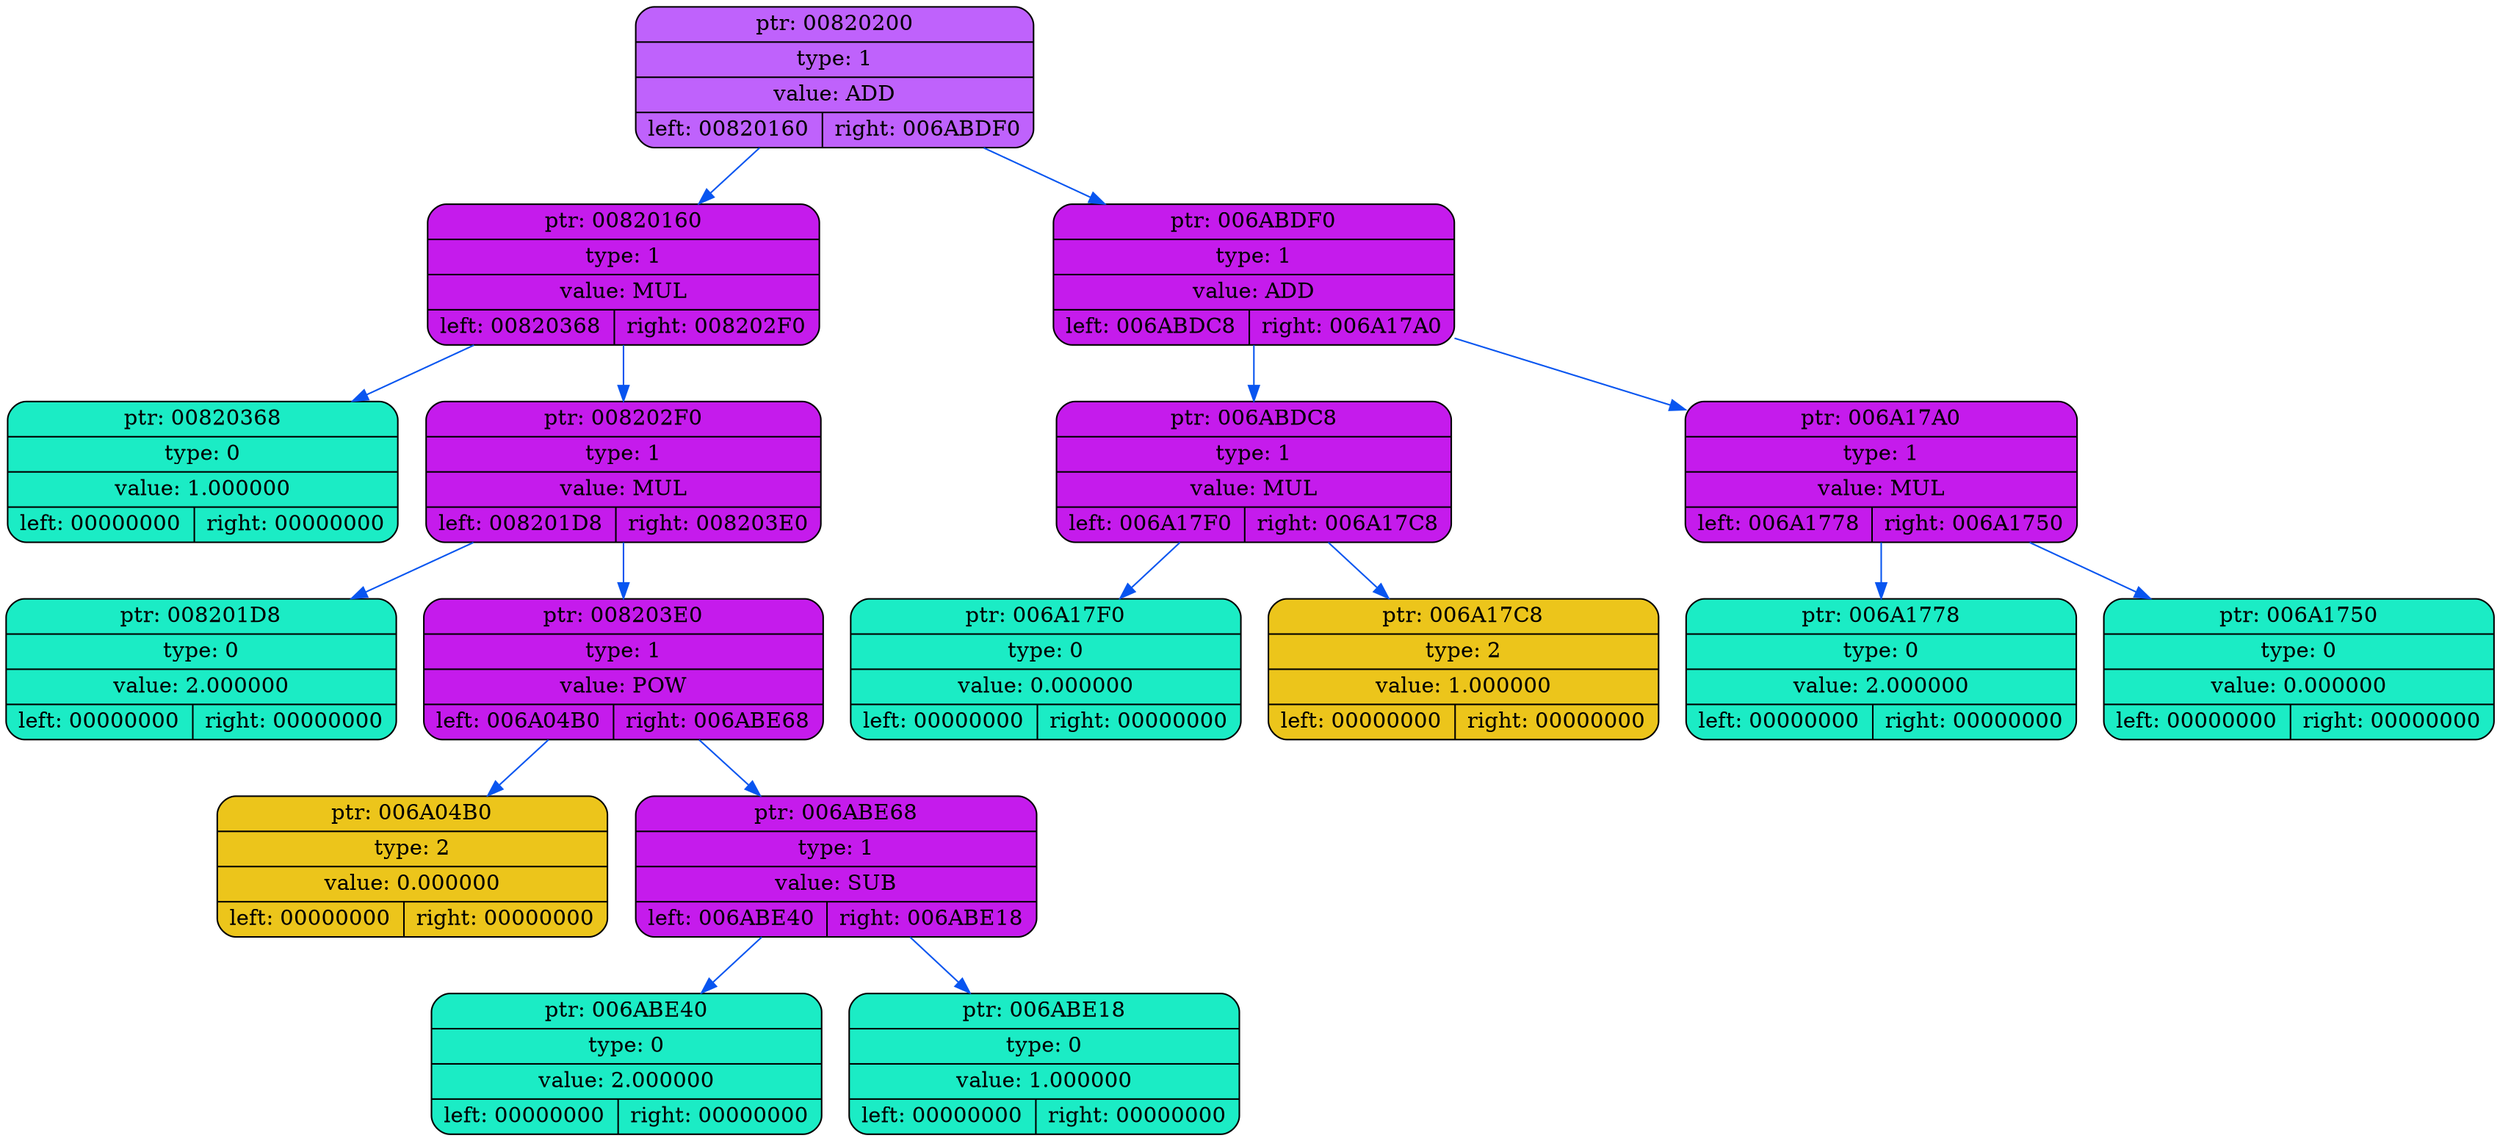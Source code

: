 digraph
{
    rankdir=TP

        node00820200[shape=record,style="rounded,filled",fillcolor="#BF62FC",label="{ ptr: 00820200 | type: 1 | value: ADD| { left: 00820160 | right: 006ABDF0 }}"];
    node00820200 -> node00820160[color="#0855F0"]
    node00820160[shape=record,style="rounded,filled",fillcolor="#C51BEC",label="{ ptr: 00820160 | type: 1 | value: MUL| { left: 00820368 | right: 008202F0 }}"];
    node00820160 -> node00820368[color="#0855F0"]
    node00820368[shape=record,style="rounded,filled",fillcolor="#1BECC5",label="{ ptr: 00820368 | type: 0 | value: 1.000000| { left: 00000000 | right: 00000000 }}"];
    node00820160 -> node008202F0[color="#0855F0"]
    node008202F0[shape=record,style="rounded,filled",fillcolor="#C51BEC",label="{ ptr: 008202F0 | type: 1 | value: MUL| { left: 008201D8 | right: 008203E0 }}"];
    node008202F0 -> node008201D8[color="#0855F0"]
    node008201D8[shape=record,style="rounded,filled",fillcolor="#1BECC5",label="{ ptr: 008201D8 | type: 0 | value: 2.000000| { left: 00000000 | right: 00000000 }}"];
    node008202F0 -> node008203E0[color="#0855F0"]
    node008203E0[shape=record,style="rounded,filled",fillcolor="#C51BEC",label="{ ptr: 008203E0 | type: 1 | value: POW| { left: 006A04B0 | right: 006ABE68 }}"];
    node008203E0 -> node006A04B0[color="#0855F0"]
    node006A04B0[shape=record,style="rounded,filled",fillcolor="#ECC51B",label="{ ptr: 006A04B0 | type: 2 | value: 0.000000| { left: 00000000 | right: 00000000 }}"];
    node008203E0 -> node006ABE68[color="#0855F0"]
    node006ABE68[shape=record,style="rounded,filled",fillcolor="#C51BEC",label="{ ptr: 006ABE68 | type: 1 | value: SUB| { left: 006ABE40 | right: 006ABE18 }}"];
    node006ABE68 -> node006ABE40[color="#0855F0"]
    node006ABE40[shape=record,style="rounded,filled",fillcolor="#1BECC5",label="{ ptr: 006ABE40 | type: 0 | value: 2.000000| { left: 00000000 | right: 00000000 }}"];
    node006ABE68 -> node006ABE18[color="#0855F0"]
    node006ABE18[shape=record,style="rounded,filled",fillcolor="#1BECC5",label="{ ptr: 006ABE18 | type: 0 | value: 1.000000| { left: 00000000 | right: 00000000 }}"];
    node00820200 -> node006ABDF0[color="#0855F0"]
    node006ABDF0[shape=record,style="rounded,filled",fillcolor="#C51BEC",label="{ ptr: 006ABDF0 | type: 1 | value: ADD| { left: 006ABDC8 | right: 006A17A0 }}"];
    node006ABDF0 -> node006ABDC8[color="#0855F0"]
    node006ABDC8[shape=record,style="rounded,filled",fillcolor="#C51BEC",label="{ ptr: 006ABDC8 | type: 1 | value: MUL| { left: 006A17F0 | right: 006A17C8 }}"];
    node006ABDC8 -> node006A17F0[color="#0855F0"]
    node006A17F0[shape=record,style="rounded,filled",fillcolor="#1BECC5",label="{ ptr: 006A17F0 | type: 0 | value: 0.000000| { left: 00000000 | right: 00000000 }}"];
    node006ABDC8 -> node006A17C8[color="#0855F0"]
    node006A17C8[shape=record,style="rounded,filled",fillcolor="#ECC51B",label="{ ptr: 006A17C8 | type: 2 | value: 1.000000| { left: 00000000 | right: 00000000 }}"];
    node006ABDF0 -> node006A17A0[color="#0855F0"]
    node006A17A0[shape=record,style="rounded,filled",fillcolor="#C51BEC",label="{ ptr: 006A17A0 | type: 1 | value: MUL| { left: 006A1778 | right: 006A1750 }}"];
    node006A17A0 -> node006A1778[color="#0855F0"]
    node006A1778[shape=record,style="rounded,filled",fillcolor="#1BECC5",label="{ ptr: 006A1778 | type: 0 | value: 2.000000| { left: 00000000 | right: 00000000 }}"];
    node006A17A0 -> node006A1750[color="#0855F0"]
    node006A1750[shape=record,style="rounded,filled",fillcolor="#1BECC5",label="{ ptr: 006A1750 | type: 0 | value: 0.000000| { left: 00000000 | right: 00000000 }}"];
}